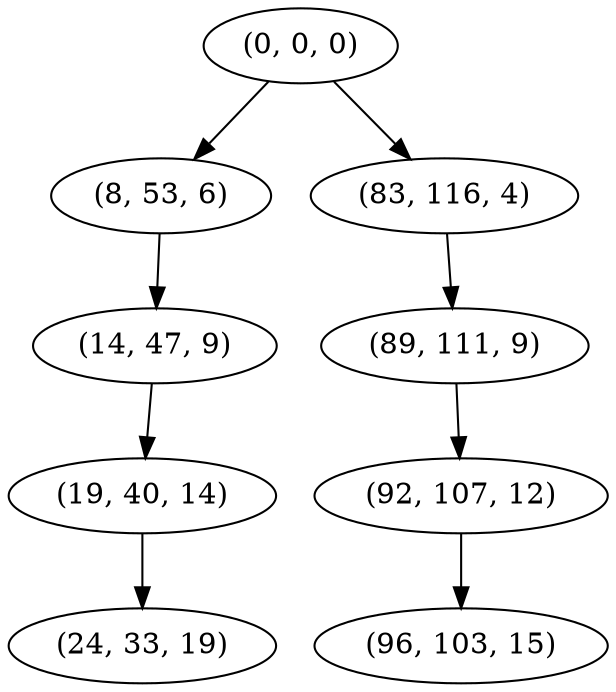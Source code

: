 digraph tree {
    "(0, 0, 0)";
    "(8, 53, 6)";
    "(14, 47, 9)";
    "(19, 40, 14)";
    "(24, 33, 19)";
    "(83, 116, 4)";
    "(89, 111, 9)";
    "(92, 107, 12)";
    "(96, 103, 15)";
    "(0, 0, 0)" -> "(8, 53, 6)";
    "(0, 0, 0)" -> "(83, 116, 4)";
    "(8, 53, 6)" -> "(14, 47, 9)";
    "(14, 47, 9)" -> "(19, 40, 14)";
    "(19, 40, 14)" -> "(24, 33, 19)";
    "(83, 116, 4)" -> "(89, 111, 9)";
    "(89, 111, 9)" -> "(92, 107, 12)";
    "(92, 107, 12)" -> "(96, 103, 15)";
}
